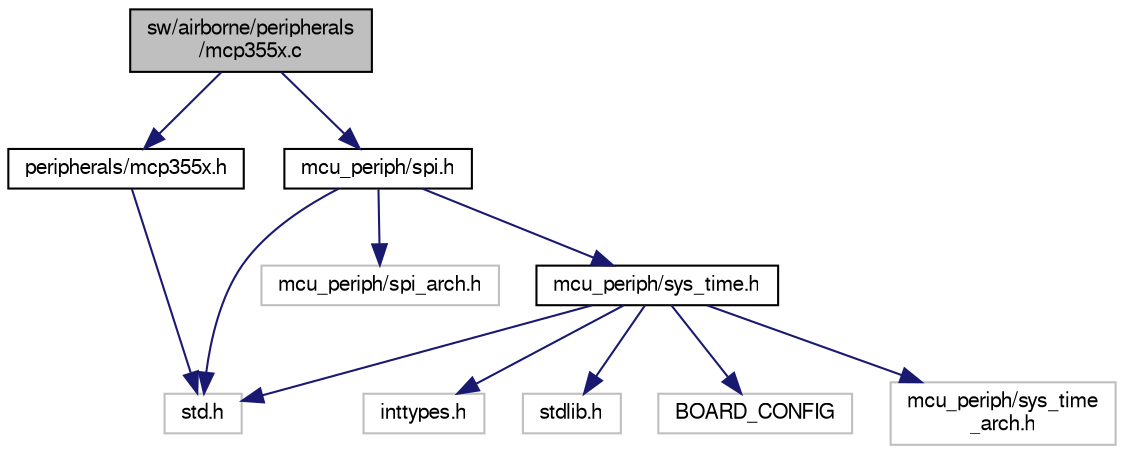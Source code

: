 digraph "sw/airborne/peripherals/mcp355x.c"
{
  edge [fontname="FreeSans",fontsize="10",labelfontname="FreeSans",labelfontsize="10"];
  node [fontname="FreeSans",fontsize="10",shape=record];
  Node1 [label="sw/airborne/peripherals\l/mcp355x.c",height=0.2,width=0.4,color="black", fillcolor="grey75", style="filled", fontcolor="black"];
  Node1 -> Node2 [color="midnightblue",fontsize="10",style="solid",fontname="FreeSans"];
  Node2 [label="peripherals/mcp355x.h",height=0.2,width=0.4,color="black", fillcolor="white", style="filled",URL="$peripherals_2mcp355x_8h.html"];
  Node2 -> Node3 [color="midnightblue",fontsize="10",style="solid",fontname="FreeSans"];
  Node3 [label="std.h",height=0.2,width=0.4,color="grey75", fillcolor="white", style="filled"];
  Node1 -> Node4 [color="midnightblue",fontsize="10",style="solid",fontname="FreeSans"];
  Node4 [label="mcu_periph/spi.h",height=0.2,width=0.4,color="black", fillcolor="white", style="filled",URL="$spi_8h.html",tooltip="Architecture independent SPI (Serial Peripheral Interface) API. "];
  Node4 -> Node3 [color="midnightblue",fontsize="10",style="solid",fontname="FreeSans"];
  Node4 -> Node5 [color="midnightblue",fontsize="10",style="solid",fontname="FreeSans"];
  Node5 [label="mcu_periph/spi_arch.h",height=0.2,width=0.4,color="grey75", fillcolor="white", style="filled"];
  Node4 -> Node6 [color="midnightblue",fontsize="10",style="solid",fontname="FreeSans"];
  Node6 [label="mcu_periph/sys_time.h",height=0.2,width=0.4,color="black", fillcolor="white", style="filled",URL="$sys__time_8h.html",tooltip="Architecture independent timing functions. "];
  Node6 -> Node7 [color="midnightblue",fontsize="10",style="solid",fontname="FreeSans"];
  Node7 [label="inttypes.h",height=0.2,width=0.4,color="grey75", fillcolor="white", style="filled"];
  Node6 -> Node8 [color="midnightblue",fontsize="10",style="solid",fontname="FreeSans"];
  Node8 [label="stdlib.h",height=0.2,width=0.4,color="grey75", fillcolor="white", style="filled"];
  Node6 -> Node3 [color="midnightblue",fontsize="10",style="solid",fontname="FreeSans"];
  Node6 -> Node9 [color="midnightblue",fontsize="10",style="solid",fontname="FreeSans"];
  Node9 [label="BOARD_CONFIG",height=0.2,width=0.4,color="grey75", fillcolor="white", style="filled"];
  Node6 -> Node10 [color="midnightblue",fontsize="10",style="solid",fontname="FreeSans"];
  Node10 [label="mcu_periph/sys_time\l_arch.h",height=0.2,width=0.4,color="grey75", fillcolor="white", style="filled"];
}
